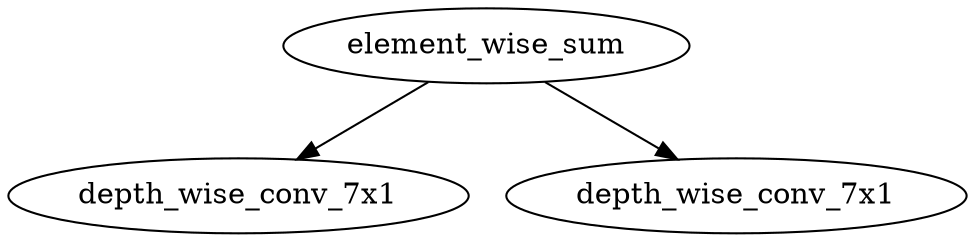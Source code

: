 // Best solution
digraph {
	node_1 [label=element_wise_sum]
	node_2 [label=depth_wise_conv_7x1]
	node_1 -> node_2
	node_3 [label=depth_wise_conv_7x1]
	node_1 -> node_3
}
